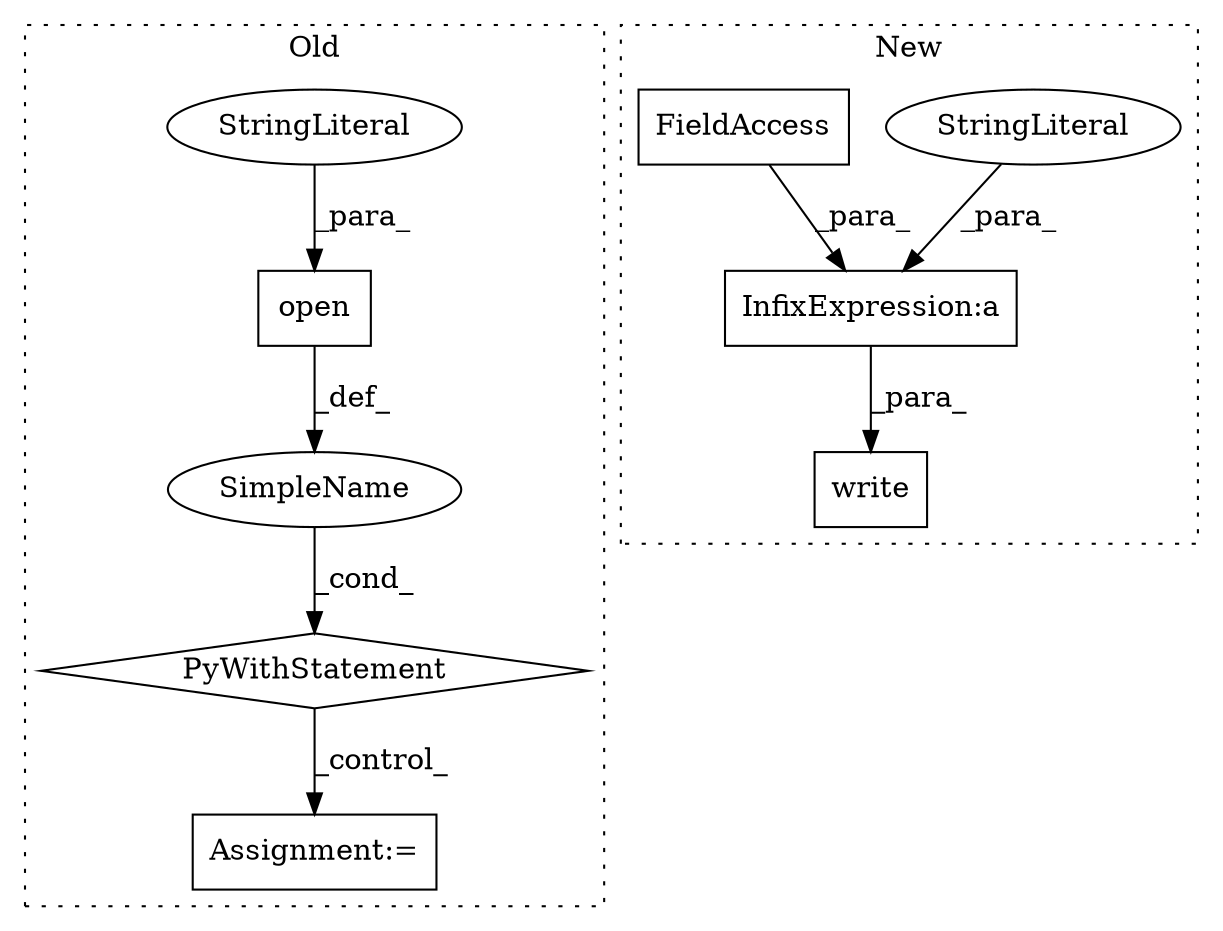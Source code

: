 digraph G {
subgraph cluster0 {
1 [label="open" a="32" s="3408,3493" l="5,1" shape="box"];
3 [label="StringLiteral" a="45" s="3487" l="6" shape="ellipse"];
4 [label="PyWithStatement" a="104" s="3395,3494" l="10,2" shape="diamond"];
5 [label="Assignment:=" a="7" s="3511" l="2" shape="box"];
6 [label="SimpleName" a="42" s="" l="" shape="ellipse"];
label = "Old";
style="dotted";
}
subgraph cluster1 {
2 [label="write" a="32" s="3372,3452" l="6,1" shape="box"];
7 [label="InfixExpression:a" a="27" s="3400" l="3" shape="box"];
8 [label="StringLiteral" a="45" s="3403" l="29" shape="ellipse"];
9 [label="FieldAccess" a="22" s="3379" l="21" shape="box"];
label = "New";
style="dotted";
}
1 -> 6 [label="_def_"];
3 -> 1 [label="_para_"];
4 -> 5 [label="_control_"];
6 -> 4 [label="_cond_"];
7 -> 2 [label="_para_"];
8 -> 7 [label="_para_"];
9 -> 7 [label="_para_"];
}